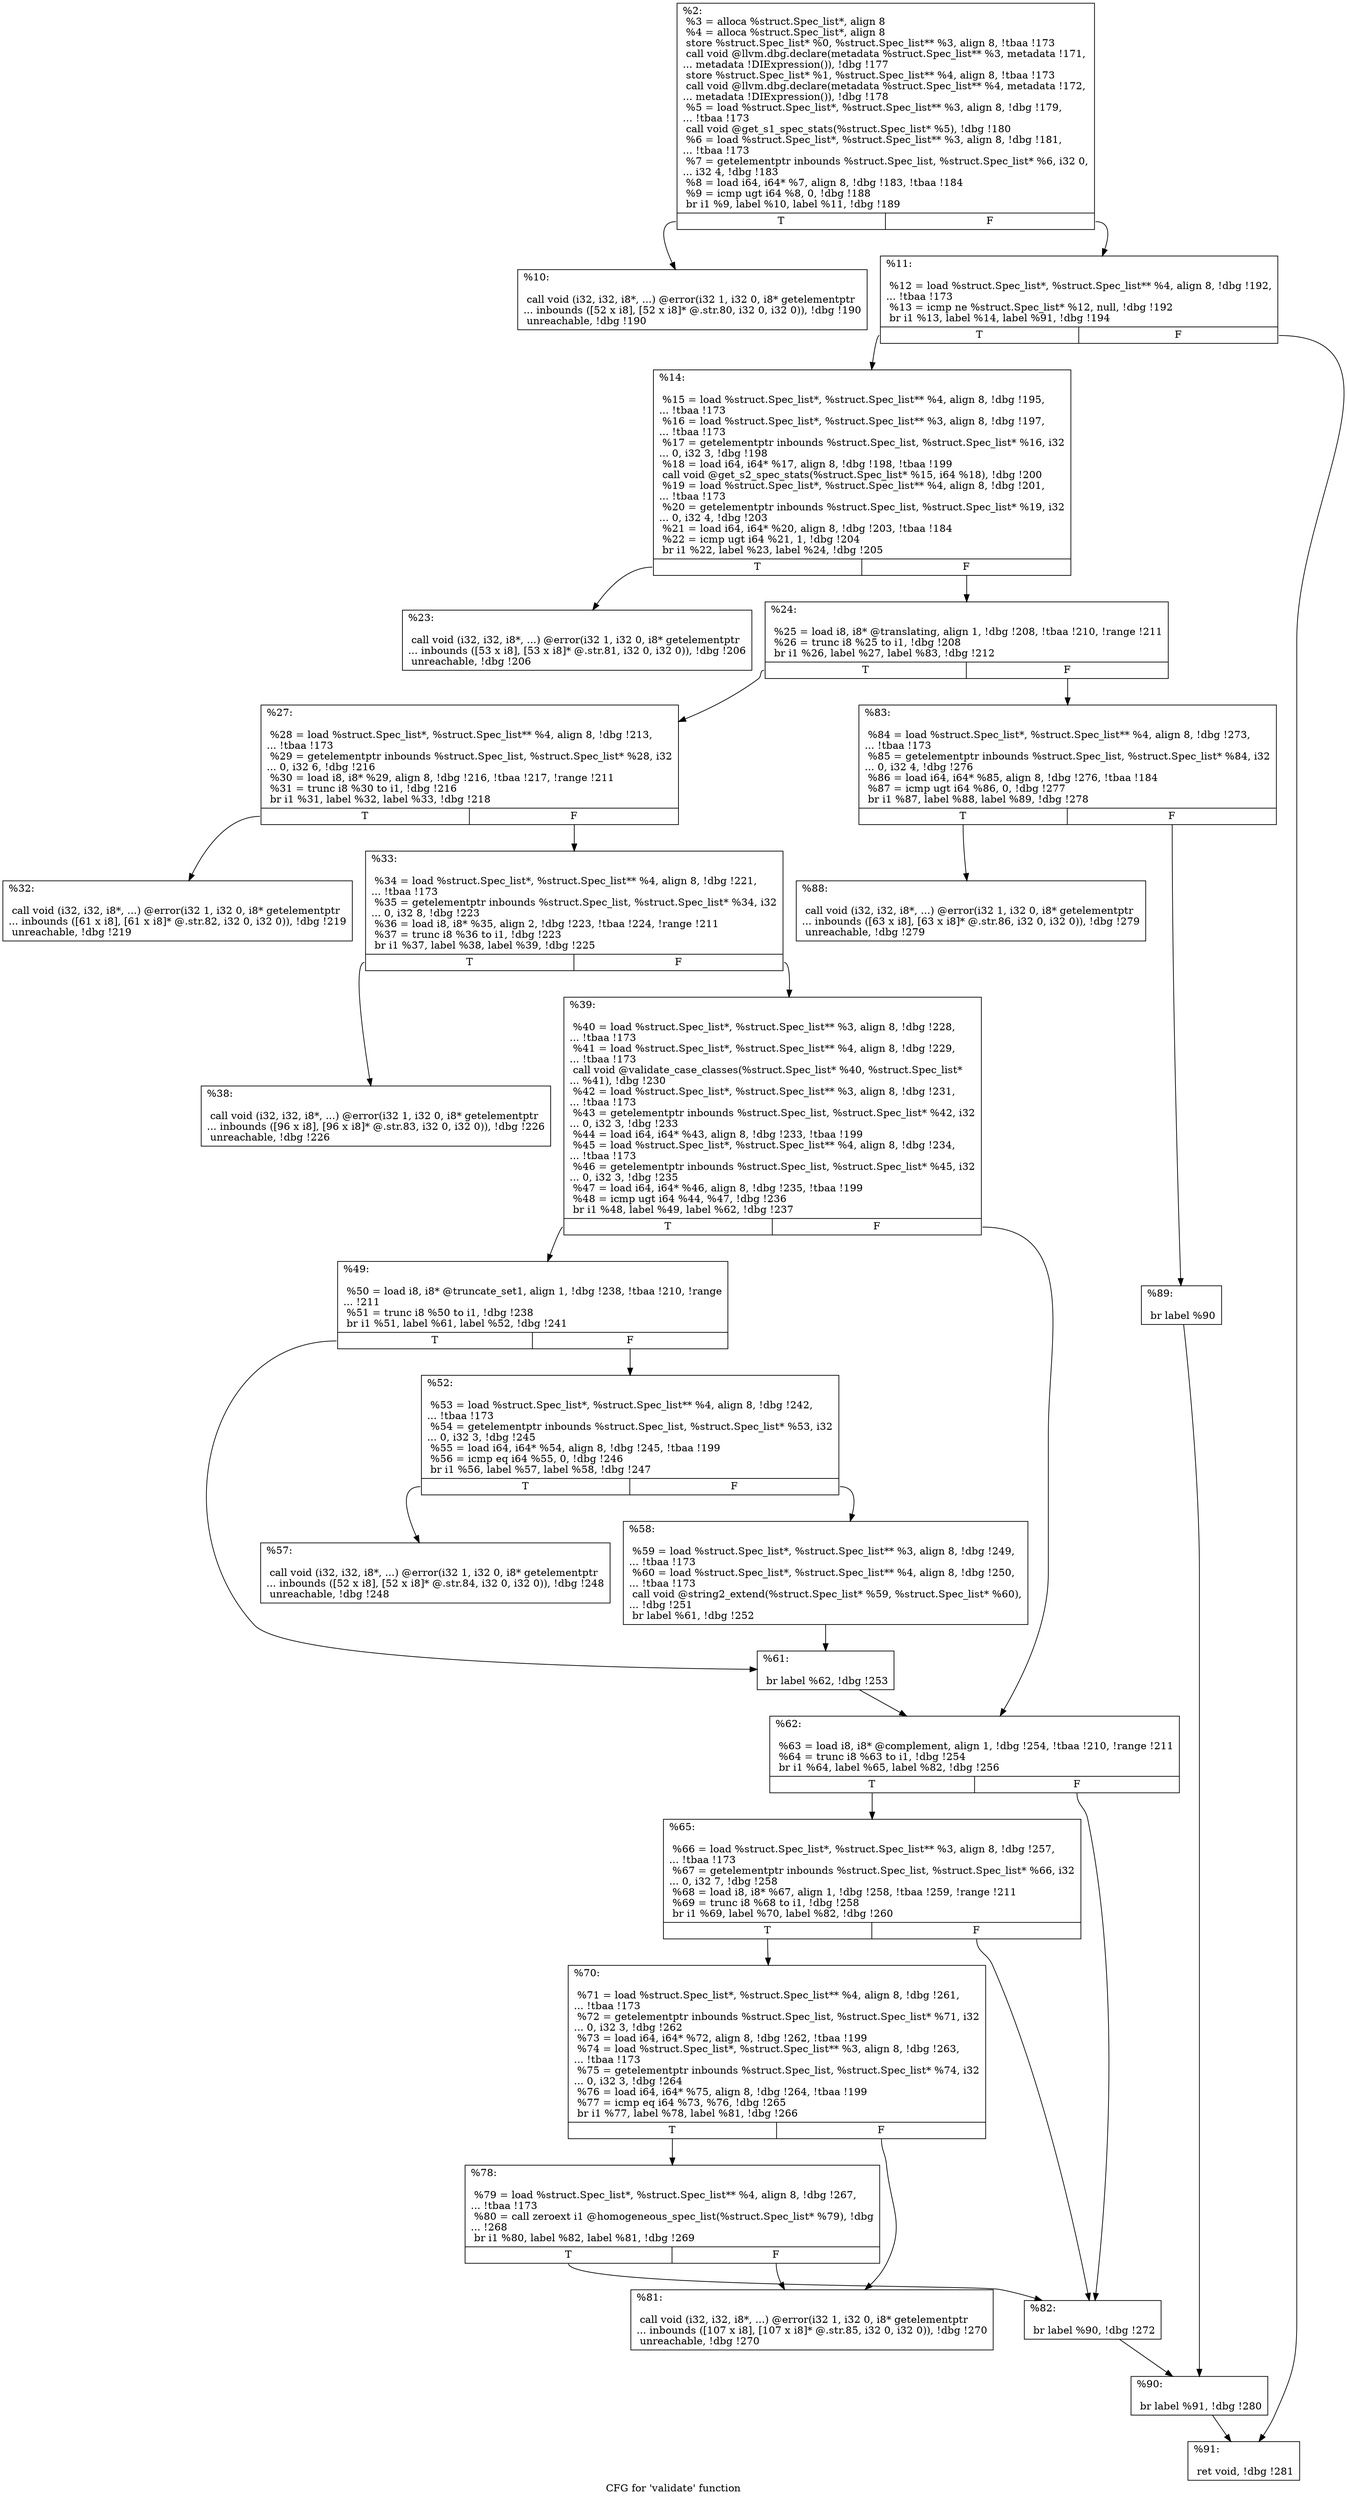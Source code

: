digraph "CFG for 'validate' function" {
	label="CFG for 'validate' function";

	Node0x1332200 [shape=record,label="{%2:\l  %3 = alloca %struct.Spec_list*, align 8\l  %4 = alloca %struct.Spec_list*, align 8\l  store %struct.Spec_list* %0, %struct.Spec_list** %3, align 8, !tbaa !173\l  call void @llvm.dbg.declare(metadata %struct.Spec_list** %3, metadata !171,\l... metadata !DIExpression()), !dbg !177\l  store %struct.Spec_list* %1, %struct.Spec_list** %4, align 8, !tbaa !173\l  call void @llvm.dbg.declare(metadata %struct.Spec_list** %4, metadata !172,\l... metadata !DIExpression()), !dbg !178\l  %5 = load %struct.Spec_list*, %struct.Spec_list** %3, align 8, !dbg !179,\l... !tbaa !173\l  call void @get_s1_spec_stats(%struct.Spec_list* %5), !dbg !180\l  %6 = load %struct.Spec_list*, %struct.Spec_list** %3, align 8, !dbg !181,\l... !tbaa !173\l  %7 = getelementptr inbounds %struct.Spec_list, %struct.Spec_list* %6, i32 0,\l... i32 4, !dbg !183\l  %8 = load i64, i64* %7, align 8, !dbg !183, !tbaa !184\l  %9 = icmp ugt i64 %8, 0, !dbg !188\l  br i1 %9, label %10, label %11, !dbg !189\l|{<s0>T|<s1>F}}"];
	Node0x1332200:s0 -> Node0x13322b0;
	Node0x1332200:s1 -> Node0x1332300;
	Node0x13322b0 [shape=record,label="{%10:\l\l  call void (i32, i32, i8*, ...) @error(i32 1, i32 0, i8* getelementptr\l... inbounds ([52 x i8], [52 x i8]* @.str.80, i32 0, i32 0)), !dbg !190\l  unreachable, !dbg !190\l}"];
	Node0x1332300 [shape=record,label="{%11:\l\l  %12 = load %struct.Spec_list*, %struct.Spec_list** %4, align 8, !dbg !192,\l... !tbaa !173\l  %13 = icmp ne %struct.Spec_list* %12, null, !dbg !192\l  br i1 %13, label %14, label %91, !dbg !194\l|{<s0>T|<s1>F}}"];
	Node0x1332300:s0 -> Node0x1332350;
	Node0x1332300:s1 -> Node0x1332a80;
	Node0x1332350 [shape=record,label="{%14:\l\l  %15 = load %struct.Spec_list*, %struct.Spec_list** %4, align 8, !dbg !195,\l... !tbaa !173\l  %16 = load %struct.Spec_list*, %struct.Spec_list** %3, align 8, !dbg !197,\l... !tbaa !173\l  %17 = getelementptr inbounds %struct.Spec_list, %struct.Spec_list* %16, i32\l... 0, i32 3, !dbg !198\l  %18 = load i64, i64* %17, align 8, !dbg !198, !tbaa !199\l  call void @get_s2_spec_stats(%struct.Spec_list* %15, i64 %18), !dbg !200\l  %19 = load %struct.Spec_list*, %struct.Spec_list** %4, align 8, !dbg !201,\l... !tbaa !173\l  %20 = getelementptr inbounds %struct.Spec_list, %struct.Spec_list* %19, i32\l... 0, i32 4, !dbg !203\l  %21 = load i64, i64* %20, align 8, !dbg !203, !tbaa !184\l  %22 = icmp ugt i64 %21, 1, !dbg !204\l  br i1 %22, label %23, label %24, !dbg !205\l|{<s0>T|<s1>F}}"];
	Node0x1332350:s0 -> Node0x13323a0;
	Node0x1332350:s1 -> Node0x13323f0;
	Node0x13323a0 [shape=record,label="{%23:\l\l  call void (i32, i32, i8*, ...) @error(i32 1, i32 0, i8* getelementptr\l... inbounds ([53 x i8], [53 x i8]* @.str.81, i32 0, i32 0)), !dbg !206\l  unreachable, !dbg !206\l}"];
	Node0x13323f0 [shape=record,label="{%24:\l\l  %25 = load i8, i8* @translating, align 1, !dbg !208, !tbaa !210, !range !211\l  %26 = trunc i8 %25 to i1, !dbg !208\l  br i1 %26, label %27, label %83, !dbg !212\l|{<s0>T|<s1>F}}"];
	Node0x13323f0:s0 -> Node0x1332440;
	Node0x13323f0:s1 -> Node0x1332940;
	Node0x1332440 [shape=record,label="{%27:\l\l  %28 = load %struct.Spec_list*, %struct.Spec_list** %4, align 8, !dbg !213,\l... !tbaa !173\l  %29 = getelementptr inbounds %struct.Spec_list, %struct.Spec_list* %28, i32\l... 0, i32 6, !dbg !216\l  %30 = load i8, i8* %29, align 8, !dbg !216, !tbaa !217, !range !211\l  %31 = trunc i8 %30 to i1, !dbg !216\l  br i1 %31, label %32, label %33, !dbg !218\l|{<s0>T|<s1>F}}"];
	Node0x1332440:s0 -> Node0x1332490;
	Node0x1332440:s1 -> Node0x13324e0;
	Node0x1332490 [shape=record,label="{%32:\l\l  call void (i32, i32, i8*, ...) @error(i32 1, i32 0, i8* getelementptr\l... inbounds ([61 x i8], [61 x i8]* @.str.82, i32 0, i32 0)), !dbg !219\l  unreachable, !dbg !219\l}"];
	Node0x13324e0 [shape=record,label="{%33:\l\l  %34 = load %struct.Spec_list*, %struct.Spec_list** %4, align 8, !dbg !221,\l... !tbaa !173\l  %35 = getelementptr inbounds %struct.Spec_list, %struct.Spec_list* %34, i32\l... 0, i32 8, !dbg !223\l  %36 = load i8, i8* %35, align 2, !dbg !223, !tbaa !224, !range !211\l  %37 = trunc i8 %36 to i1, !dbg !223\l  br i1 %37, label %38, label %39, !dbg !225\l|{<s0>T|<s1>F}}"];
	Node0x13324e0:s0 -> Node0x1332530;
	Node0x13324e0:s1 -> Node0x1332580;
	Node0x1332530 [shape=record,label="{%38:\l\l  call void (i32, i32, i8*, ...) @error(i32 1, i32 0, i8* getelementptr\l... inbounds ([96 x i8], [96 x i8]* @.str.83, i32 0, i32 0)), !dbg !226\l  unreachable, !dbg !226\l}"];
	Node0x1332580 [shape=record,label="{%39:\l\l  %40 = load %struct.Spec_list*, %struct.Spec_list** %3, align 8, !dbg !228,\l... !tbaa !173\l  %41 = load %struct.Spec_list*, %struct.Spec_list** %4, align 8, !dbg !229,\l... !tbaa !173\l  call void @validate_case_classes(%struct.Spec_list* %40, %struct.Spec_list*\l... %41), !dbg !230\l  %42 = load %struct.Spec_list*, %struct.Spec_list** %3, align 8, !dbg !231,\l... !tbaa !173\l  %43 = getelementptr inbounds %struct.Spec_list, %struct.Spec_list* %42, i32\l... 0, i32 3, !dbg !233\l  %44 = load i64, i64* %43, align 8, !dbg !233, !tbaa !199\l  %45 = load %struct.Spec_list*, %struct.Spec_list** %4, align 8, !dbg !234,\l... !tbaa !173\l  %46 = getelementptr inbounds %struct.Spec_list, %struct.Spec_list* %45, i32\l... 0, i32 3, !dbg !235\l  %47 = load i64, i64* %46, align 8, !dbg !235, !tbaa !199\l  %48 = icmp ugt i64 %44, %47, !dbg !236\l  br i1 %48, label %49, label %62, !dbg !237\l|{<s0>T|<s1>F}}"];
	Node0x1332580:s0 -> Node0x13325d0;
	Node0x1332580:s1 -> Node0x1332760;
	Node0x13325d0 [shape=record,label="{%49:\l\l  %50 = load i8, i8* @truncate_set1, align 1, !dbg !238, !tbaa !210, !range\l... !211\l  %51 = trunc i8 %50 to i1, !dbg !238\l  br i1 %51, label %61, label %52, !dbg !241\l|{<s0>T|<s1>F}}"];
	Node0x13325d0:s0 -> Node0x1332710;
	Node0x13325d0:s1 -> Node0x1332620;
	Node0x1332620 [shape=record,label="{%52:\l\l  %53 = load %struct.Spec_list*, %struct.Spec_list** %4, align 8, !dbg !242,\l... !tbaa !173\l  %54 = getelementptr inbounds %struct.Spec_list, %struct.Spec_list* %53, i32\l... 0, i32 3, !dbg !245\l  %55 = load i64, i64* %54, align 8, !dbg !245, !tbaa !199\l  %56 = icmp eq i64 %55, 0, !dbg !246\l  br i1 %56, label %57, label %58, !dbg !247\l|{<s0>T|<s1>F}}"];
	Node0x1332620:s0 -> Node0x1332670;
	Node0x1332620:s1 -> Node0x13326c0;
	Node0x1332670 [shape=record,label="{%57:\l\l  call void (i32, i32, i8*, ...) @error(i32 1, i32 0, i8* getelementptr\l... inbounds ([52 x i8], [52 x i8]* @.str.84, i32 0, i32 0)), !dbg !248\l  unreachable, !dbg !248\l}"];
	Node0x13326c0 [shape=record,label="{%58:\l\l  %59 = load %struct.Spec_list*, %struct.Spec_list** %3, align 8, !dbg !249,\l... !tbaa !173\l  %60 = load %struct.Spec_list*, %struct.Spec_list** %4, align 8, !dbg !250,\l... !tbaa !173\l  call void @string2_extend(%struct.Spec_list* %59, %struct.Spec_list* %60),\l... !dbg !251\l  br label %61, !dbg !252\l}"];
	Node0x13326c0 -> Node0x1332710;
	Node0x1332710 [shape=record,label="{%61:\l\l  br label %62, !dbg !253\l}"];
	Node0x1332710 -> Node0x1332760;
	Node0x1332760 [shape=record,label="{%62:\l\l  %63 = load i8, i8* @complement, align 1, !dbg !254, !tbaa !210, !range !211\l  %64 = trunc i8 %63 to i1, !dbg !254\l  br i1 %64, label %65, label %82, !dbg !256\l|{<s0>T|<s1>F}}"];
	Node0x1332760:s0 -> Node0x13327b0;
	Node0x1332760:s1 -> Node0x13328f0;
	Node0x13327b0 [shape=record,label="{%65:\l\l  %66 = load %struct.Spec_list*, %struct.Spec_list** %3, align 8, !dbg !257,\l... !tbaa !173\l  %67 = getelementptr inbounds %struct.Spec_list, %struct.Spec_list* %66, i32\l... 0, i32 7, !dbg !258\l  %68 = load i8, i8* %67, align 1, !dbg !258, !tbaa !259, !range !211\l  %69 = trunc i8 %68 to i1, !dbg !258\l  br i1 %69, label %70, label %82, !dbg !260\l|{<s0>T|<s1>F}}"];
	Node0x13327b0:s0 -> Node0x1332800;
	Node0x13327b0:s1 -> Node0x13328f0;
	Node0x1332800 [shape=record,label="{%70:\l\l  %71 = load %struct.Spec_list*, %struct.Spec_list** %4, align 8, !dbg !261,\l... !tbaa !173\l  %72 = getelementptr inbounds %struct.Spec_list, %struct.Spec_list* %71, i32\l... 0, i32 3, !dbg !262\l  %73 = load i64, i64* %72, align 8, !dbg !262, !tbaa !199\l  %74 = load %struct.Spec_list*, %struct.Spec_list** %3, align 8, !dbg !263,\l... !tbaa !173\l  %75 = getelementptr inbounds %struct.Spec_list, %struct.Spec_list* %74, i32\l... 0, i32 3, !dbg !264\l  %76 = load i64, i64* %75, align 8, !dbg !264, !tbaa !199\l  %77 = icmp eq i64 %73, %76, !dbg !265\l  br i1 %77, label %78, label %81, !dbg !266\l|{<s0>T|<s1>F}}"];
	Node0x1332800:s0 -> Node0x1332850;
	Node0x1332800:s1 -> Node0x13328a0;
	Node0x1332850 [shape=record,label="{%78:\l\l  %79 = load %struct.Spec_list*, %struct.Spec_list** %4, align 8, !dbg !267,\l... !tbaa !173\l  %80 = call zeroext i1 @homogeneous_spec_list(%struct.Spec_list* %79), !dbg\l... !268\l  br i1 %80, label %82, label %81, !dbg !269\l|{<s0>T|<s1>F}}"];
	Node0x1332850:s0 -> Node0x13328f0;
	Node0x1332850:s1 -> Node0x13328a0;
	Node0x13328a0 [shape=record,label="{%81:\l\l  call void (i32, i32, i8*, ...) @error(i32 1, i32 0, i8* getelementptr\l... inbounds ([107 x i8], [107 x i8]* @.str.85, i32 0, i32 0)), !dbg !270\l  unreachable, !dbg !270\l}"];
	Node0x13328f0 [shape=record,label="{%82:\l\l  br label %90, !dbg !272\l}"];
	Node0x13328f0 -> Node0x1332a30;
	Node0x1332940 [shape=record,label="{%83:\l\l  %84 = load %struct.Spec_list*, %struct.Spec_list** %4, align 8, !dbg !273,\l... !tbaa !173\l  %85 = getelementptr inbounds %struct.Spec_list, %struct.Spec_list* %84, i32\l... 0, i32 4, !dbg !276\l  %86 = load i64, i64* %85, align 8, !dbg !276, !tbaa !184\l  %87 = icmp ugt i64 %86, 0, !dbg !277\l  br i1 %87, label %88, label %89, !dbg !278\l|{<s0>T|<s1>F}}"];
	Node0x1332940:s0 -> Node0x1332990;
	Node0x1332940:s1 -> Node0x13329e0;
	Node0x1332990 [shape=record,label="{%88:\l\l  call void (i32, i32, i8*, ...) @error(i32 1, i32 0, i8* getelementptr\l... inbounds ([63 x i8], [63 x i8]* @.str.86, i32 0, i32 0)), !dbg !279\l  unreachable, !dbg !279\l}"];
	Node0x13329e0 [shape=record,label="{%89:\l\l  br label %90\l}"];
	Node0x13329e0 -> Node0x1332a30;
	Node0x1332a30 [shape=record,label="{%90:\l\l  br label %91, !dbg !280\l}"];
	Node0x1332a30 -> Node0x1332a80;
	Node0x1332a80 [shape=record,label="{%91:\l\l  ret void, !dbg !281\l}"];
}
